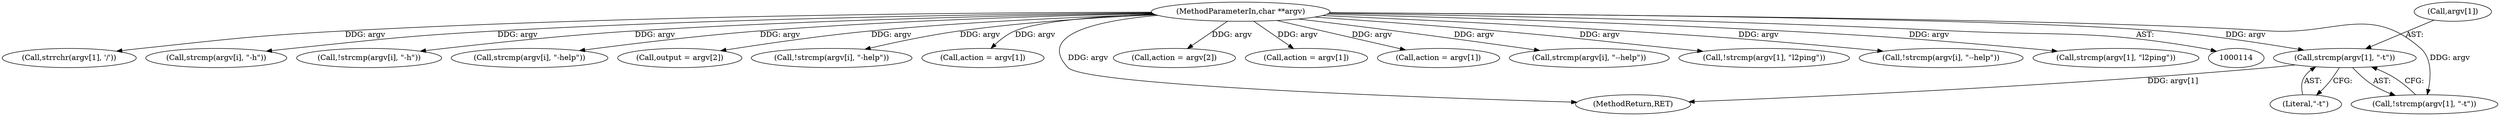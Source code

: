 digraph "0_enlightment_666df815cd86a50343859bce36c5cf968c5f38b0@API" {
"1000188" [label="(Call,strcmp(argv[1], \"-t\"))"];
"1000116" [label="(MethodParameterIn,char **argv)"];
"1000226" [label="(Call,strrchr(argv[1], '/'))"];
"1000154" [label="(Call,strcmp(argv[i], \"-h\"))"];
"1000153" [label="(Call,!strcmp(argv[i], \"-h\"))"];
"1000161" [label="(Call,strcmp(argv[i], \"-help\"))"];
"1000192" [label="(Literal,\"-t\")"];
"1000216" [label="(Call,output = argv[2])"];
"1000160" [label="(Call,!strcmp(argv[i], \"-help\"))"];
"1000274" [label="(Call,action = argv[1])"];
"1000197" [label="(Call,action = argv[2])"];
"1000211" [label="(Call,action = argv[1])"];
"1000189" [label="(Call,argv[1])"];
"1000187" [label="(Call,!strcmp(argv[1], \"-t\"))"];
"1000263" [label="(Call,action = argv[1])"];
"1000730" [label="(MethodReturn,RET)"];
"1000116" [label="(MethodParameterIn,char **argv)"];
"1000167" [label="(Call,strcmp(argv[i], \"--help\"))"];
"1000204" [label="(Call,!strcmp(argv[1], \"l2ping\"))"];
"1000188" [label="(Call,strcmp(argv[1], \"-t\"))"];
"1000166" [label="(Call,!strcmp(argv[i], \"--help\"))"];
"1000205" [label="(Call,strcmp(argv[1], \"l2ping\"))"];
"1000188" -> "1000187"  [label="AST: "];
"1000188" -> "1000192"  [label="CFG: "];
"1000189" -> "1000188"  [label="AST: "];
"1000192" -> "1000188"  [label="AST: "];
"1000187" -> "1000188"  [label="CFG: "];
"1000188" -> "1000730"  [label="DDG: argv[1]"];
"1000116" -> "1000188"  [label="DDG: argv"];
"1000116" -> "1000114"  [label="AST: "];
"1000116" -> "1000730"  [label="DDG: argv"];
"1000116" -> "1000153"  [label="DDG: argv"];
"1000116" -> "1000154"  [label="DDG: argv"];
"1000116" -> "1000160"  [label="DDG: argv"];
"1000116" -> "1000161"  [label="DDG: argv"];
"1000116" -> "1000166"  [label="DDG: argv"];
"1000116" -> "1000167"  [label="DDG: argv"];
"1000116" -> "1000187"  [label="DDG: argv"];
"1000116" -> "1000197"  [label="DDG: argv"];
"1000116" -> "1000204"  [label="DDG: argv"];
"1000116" -> "1000205"  [label="DDG: argv"];
"1000116" -> "1000211"  [label="DDG: argv"];
"1000116" -> "1000216"  [label="DDG: argv"];
"1000116" -> "1000226"  [label="DDG: argv"];
"1000116" -> "1000263"  [label="DDG: argv"];
"1000116" -> "1000274"  [label="DDG: argv"];
}
